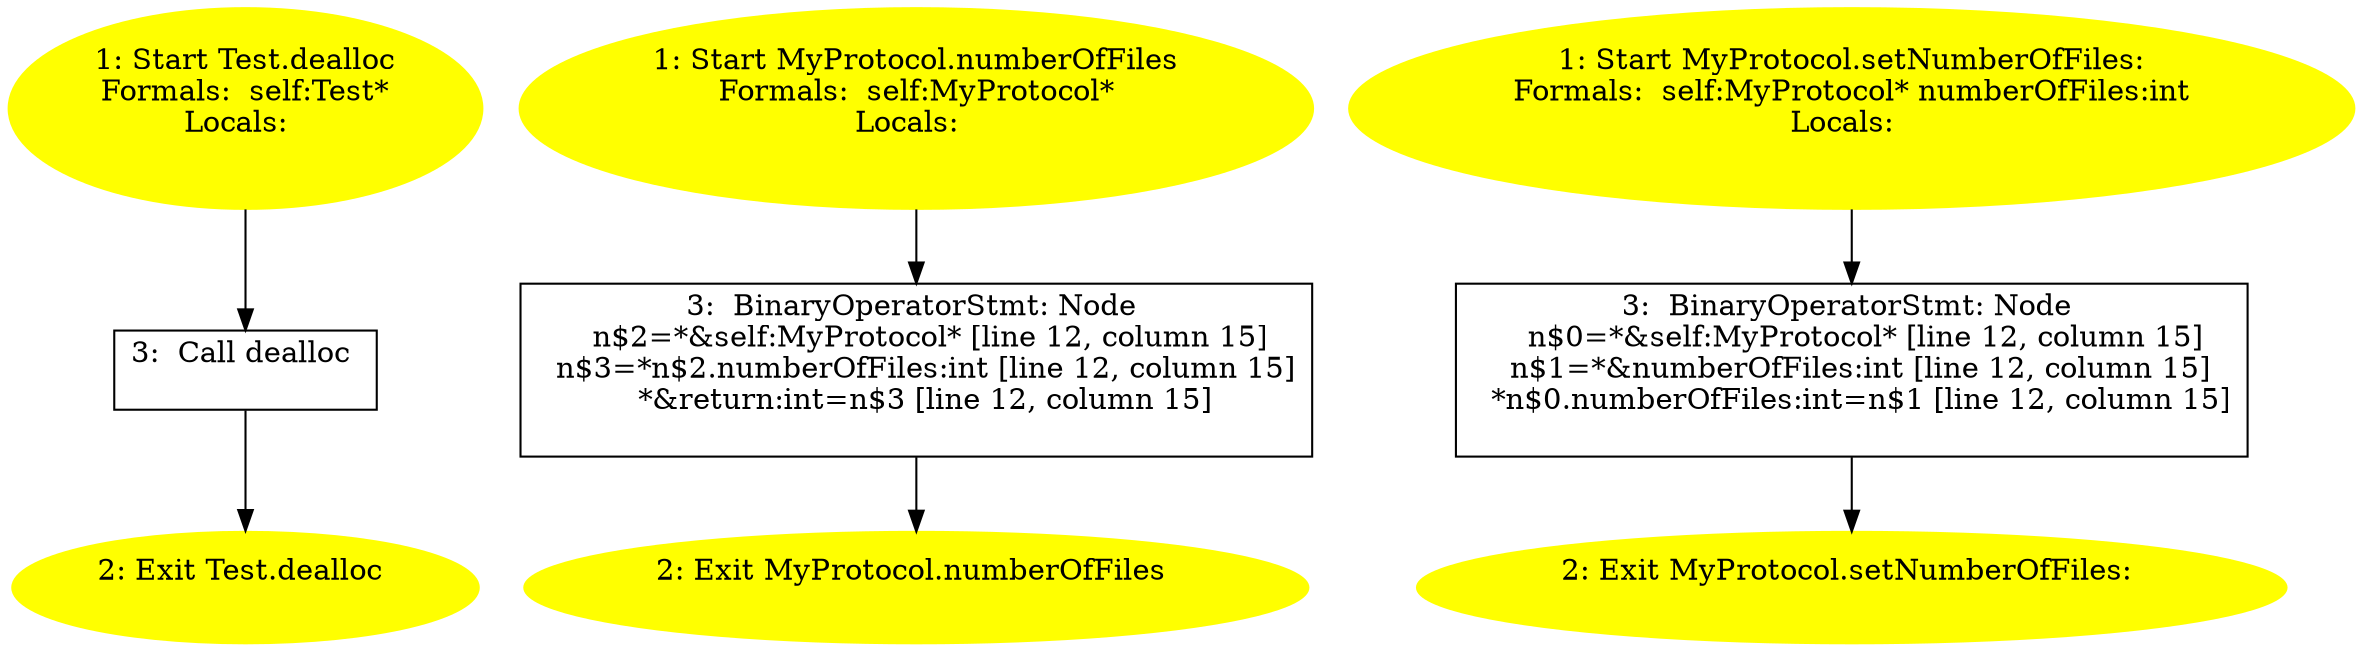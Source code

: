 /* @generated */
digraph cfg {
"dealloc#Test#instance.5b6eb1b3af87ac0463c4245d2b33c913_1" [label="1: Start Test.dealloc\nFormals:  self:Test*\nLocals:  \n  " color=yellow style=filled]
	

	 "dealloc#Test#instance.5b6eb1b3af87ac0463c4245d2b33c913_1" -> "dealloc#Test#instance.5b6eb1b3af87ac0463c4245d2b33c913_3" ;
"dealloc#Test#instance.5b6eb1b3af87ac0463c4245d2b33c913_2" [label="2: Exit Test.dealloc \n  " color=yellow style=filled]
	

"dealloc#Test#instance.5b6eb1b3af87ac0463c4245d2b33c913_3" [label="3:  Call dealloc \n  " shape="box"]
	

	 "dealloc#Test#instance.5b6eb1b3af87ac0463c4245d2b33c913_3" -> "dealloc#Test#instance.5b6eb1b3af87ac0463c4245d2b33c913_2" ;
"numberOfFiles#MyProtocol#instance.c9f4776a6bed5539fbf6975c3df32bbd_1" [label="1: Start MyProtocol.numberOfFiles\nFormals:  self:MyProtocol*\nLocals:  \n  " color=yellow style=filled]
	

	 "numberOfFiles#MyProtocol#instance.c9f4776a6bed5539fbf6975c3df32bbd_1" -> "numberOfFiles#MyProtocol#instance.c9f4776a6bed5539fbf6975c3df32bbd_3" ;
"numberOfFiles#MyProtocol#instance.c9f4776a6bed5539fbf6975c3df32bbd_2" [label="2: Exit MyProtocol.numberOfFiles \n  " color=yellow style=filled]
	

"numberOfFiles#MyProtocol#instance.c9f4776a6bed5539fbf6975c3df32bbd_3" [label="3:  BinaryOperatorStmt: Node \n   n$2=*&self:MyProtocol* [line 12, column 15]\n  n$3=*n$2.numberOfFiles:int [line 12, column 15]\n  *&return:int=n$3 [line 12, column 15]\n " shape="box"]
	

	 "numberOfFiles#MyProtocol#instance.c9f4776a6bed5539fbf6975c3df32bbd_3" -> "numberOfFiles#MyProtocol#instance.c9f4776a6bed5539fbf6975c3df32bbd_2" ;
"setNumberOfFiles:#MyProtocol#instance.c62f9b68d4d1ea33789366903af4810a_1" [label="1: Start MyProtocol.setNumberOfFiles:\nFormals:  self:MyProtocol* numberOfFiles:int\nLocals:  \n  " color=yellow style=filled]
	

	 "setNumberOfFiles:#MyProtocol#instance.c62f9b68d4d1ea33789366903af4810a_1" -> "setNumberOfFiles:#MyProtocol#instance.c62f9b68d4d1ea33789366903af4810a_3" ;
"setNumberOfFiles:#MyProtocol#instance.c62f9b68d4d1ea33789366903af4810a_2" [label="2: Exit MyProtocol.setNumberOfFiles: \n  " color=yellow style=filled]
	

"setNumberOfFiles:#MyProtocol#instance.c62f9b68d4d1ea33789366903af4810a_3" [label="3:  BinaryOperatorStmt: Node \n   n$0=*&self:MyProtocol* [line 12, column 15]\n  n$1=*&numberOfFiles:int [line 12, column 15]\n  *n$0.numberOfFiles:int=n$1 [line 12, column 15]\n " shape="box"]
	

	 "setNumberOfFiles:#MyProtocol#instance.c62f9b68d4d1ea33789366903af4810a_3" -> "setNumberOfFiles:#MyProtocol#instance.c62f9b68d4d1ea33789366903af4810a_2" ;
}
